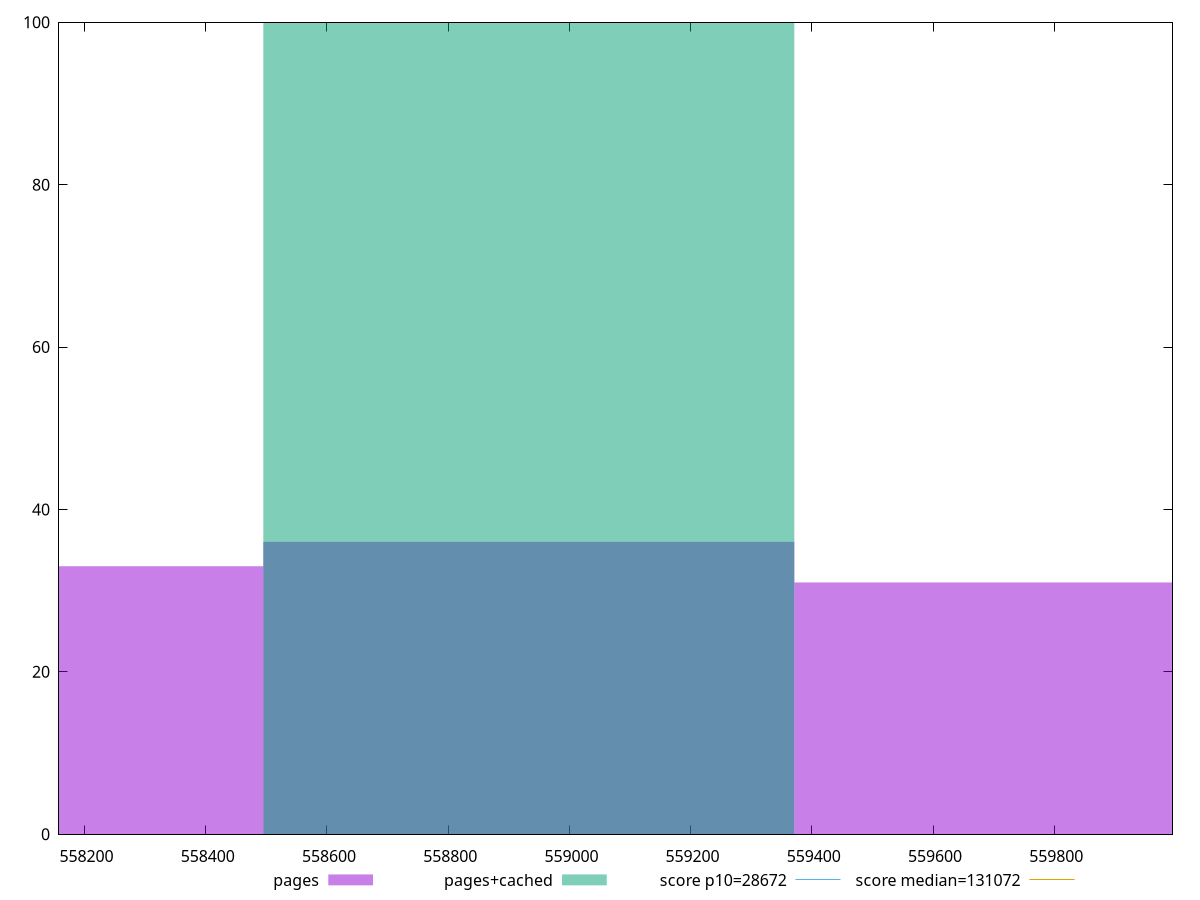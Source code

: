 reset

$pages <<EOF
558933.0673693751 36
559809.1380078852 31
558056.9967308652 33
EOF

$pagesCached <<EOF
558933.0673693751 100
EOF

set key outside below
set boxwidth 876.0706385099925
set xrange [558157.9094985723:559995.1029763501]
set yrange [0:100]
set style fill transparent solid 0.5 noborder

set parametric
set terminal svg size 640, 500 enhanced background rgb 'white'
set output "report_00007_2020-12-11T15:55:29.892Z/uses-long-cache-ttl/comparison/histogram/1_vs_2.svg"

plot $pages title "pages" with boxes, \
     $pagesCached title "pages+cached" with boxes, \
     28672,t title "score p10=28672", \
     131072,t title "score median=131072"

reset
